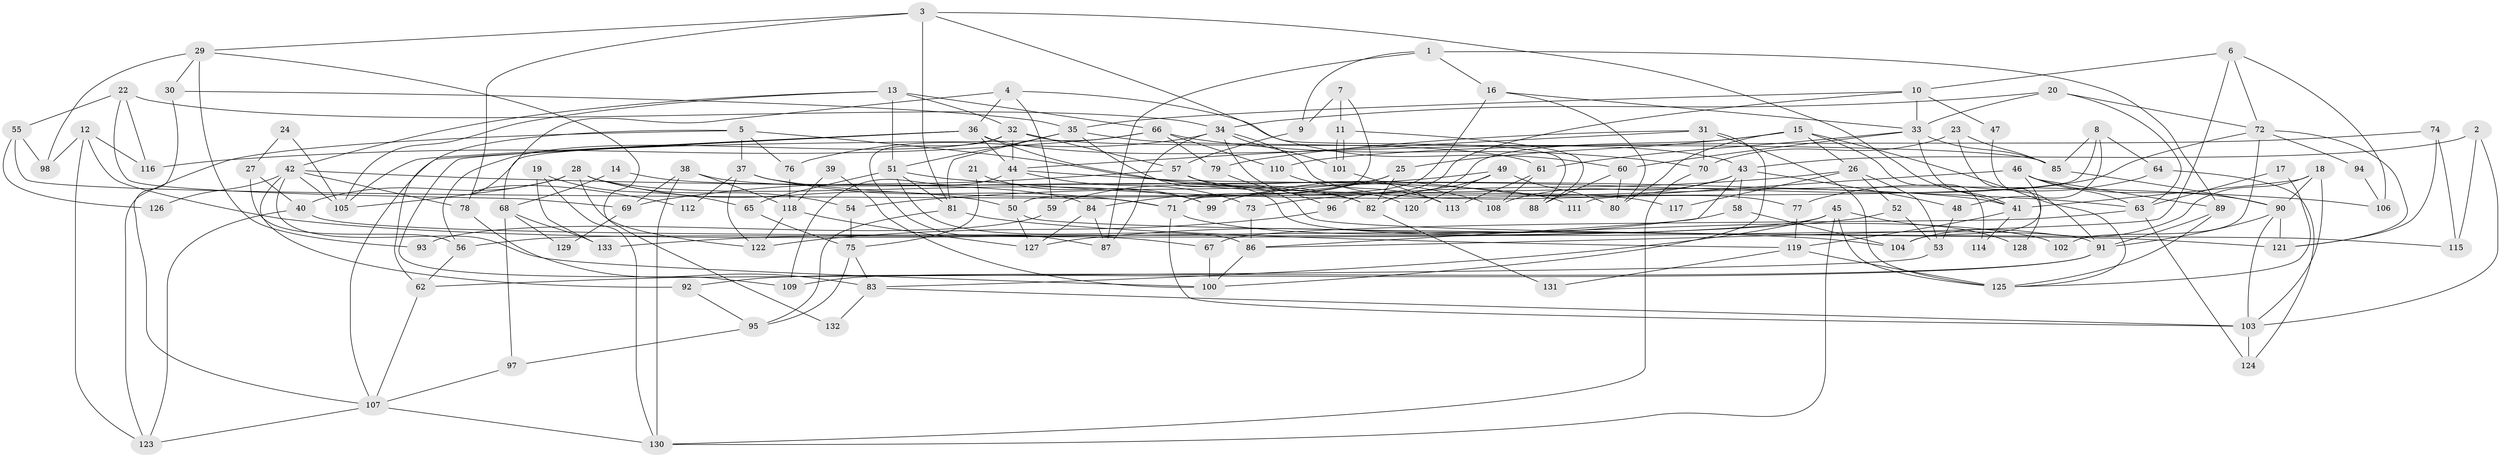 // coarse degree distribution, {8: 0.029850746268656716, 9: 0.08955223880597014, 4: 0.16417910447761194, 5: 0.11940298507462686, 3: 0.13432835820895522, 6: 0.208955223880597, 2: 0.07462686567164178, 7: 0.11940298507462686, 11: 0.04477611940298507, 10: 0.014925373134328358}
// Generated by graph-tools (version 1.1) at 2025/37/03/04/25 23:37:01]
// undirected, 133 vertices, 266 edges
graph export_dot {
  node [color=gray90,style=filled];
  1;
  2;
  3;
  4;
  5;
  6;
  7;
  8;
  9;
  10;
  11;
  12;
  13;
  14;
  15;
  16;
  17;
  18;
  19;
  20;
  21;
  22;
  23;
  24;
  25;
  26;
  27;
  28;
  29;
  30;
  31;
  32;
  33;
  34;
  35;
  36;
  37;
  38;
  39;
  40;
  41;
  42;
  43;
  44;
  45;
  46;
  47;
  48;
  49;
  50;
  51;
  52;
  53;
  54;
  55;
  56;
  57;
  58;
  59;
  60;
  61;
  62;
  63;
  64;
  65;
  66;
  67;
  68;
  69;
  70;
  71;
  72;
  73;
  74;
  75;
  76;
  77;
  78;
  79;
  80;
  81;
  82;
  83;
  84;
  85;
  86;
  87;
  88;
  89;
  90;
  91;
  92;
  93;
  94;
  95;
  96;
  97;
  98;
  99;
  100;
  101;
  102;
  103;
  104;
  105;
  106;
  107;
  108;
  109;
  110;
  111;
  112;
  113;
  114;
  115;
  116;
  117;
  118;
  119;
  120;
  121;
  122;
  123;
  124;
  125;
  126;
  127;
  128;
  129;
  130;
  131;
  132;
  133;
  1 -- 87;
  1 -- 9;
  1 -- 16;
  1 -- 89;
  2 -- 43;
  2 -- 103;
  2 -- 115;
  3 -- 78;
  3 -- 41;
  3 -- 29;
  3 -- 81;
  3 -- 88;
  4 -- 60;
  4 -- 36;
  4 -- 59;
  4 -- 112;
  5 -- 108;
  5 -- 37;
  5 -- 62;
  5 -- 76;
  5 -- 123;
  6 -- 86;
  6 -- 72;
  6 -- 10;
  6 -- 106;
  7 -- 11;
  7 -- 50;
  7 -- 9;
  8 -- 85;
  8 -- 71;
  8 -- 48;
  8 -- 64;
  9 -- 57;
  10 -- 35;
  10 -- 33;
  10 -- 47;
  10 -- 96;
  11 -- 88;
  11 -- 101;
  11 -- 101;
  12 -- 104;
  12 -- 123;
  12 -- 98;
  12 -- 116;
  13 -- 42;
  13 -- 105;
  13 -- 32;
  13 -- 51;
  13 -- 66;
  14 -- 84;
  14 -- 68;
  15 -- 125;
  15 -- 82;
  15 -- 25;
  15 -- 26;
  15 -- 80;
  15 -- 114;
  16 -- 33;
  16 -- 71;
  16 -- 80;
  17 -- 125;
  17 -- 63;
  18 -- 104;
  18 -- 103;
  18 -- 41;
  18 -- 90;
  19 -- 65;
  19 -- 130;
  19 -- 133;
  20 -- 33;
  20 -- 63;
  20 -- 34;
  20 -- 72;
  21 -- 75;
  21 -- 99;
  22 -- 34;
  22 -- 116;
  22 -- 55;
  22 -- 69;
  23 -- 85;
  23 -- 70;
  23 -- 128;
  24 -- 27;
  24 -- 105;
  25 -- 82;
  25 -- 59;
  25 -- 84;
  26 -- 73;
  26 -- 52;
  26 -- 53;
  26 -- 117;
  27 -- 56;
  27 -- 40;
  28 -- 50;
  28 -- 105;
  28 -- 40;
  28 -- 54;
  28 -- 99;
  28 -- 122;
  29 -- 98;
  29 -- 30;
  29 -- 93;
  29 -- 132;
  30 -- 35;
  30 -- 107;
  31 -- 125;
  31 -- 79;
  31 -- 44;
  31 -- 70;
  31 -- 100;
  32 -- 44;
  32 -- 56;
  32 -- 57;
  32 -- 85;
  32 -- 87;
  33 -- 85;
  33 -- 41;
  33 -- 60;
  33 -- 61;
  34 -- 101;
  34 -- 76;
  34 -- 77;
  34 -- 87;
  34 -- 120;
  35 -- 81;
  35 -- 91;
  35 -- 51;
  35 -- 61;
  36 -- 43;
  36 -- 44;
  36 -- 82;
  36 -- 105;
  36 -- 107;
  36 -- 109;
  37 -- 41;
  37 -- 122;
  37 -- 71;
  37 -- 112;
  38 -- 69;
  38 -- 130;
  38 -- 82;
  38 -- 118;
  39 -- 100;
  39 -- 118;
  40 -- 123;
  40 -- 67;
  41 -- 114;
  41 -- 119;
  42 -- 100;
  42 -- 63;
  42 -- 78;
  42 -- 92;
  42 -- 105;
  42 -- 126;
  43 -- 86;
  43 -- 48;
  43 -- 58;
  43 -- 99;
  43 -- 108;
  44 -- 109;
  44 -- 50;
  44 -- 73;
  44 -- 111;
  45 -- 130;
  45 -- 56;
  45 -- 83;
  45 -- 125;
  45 -- 128;
  46 -- 89;
  46 -- 90;
  46 -- 63;
  46 -- 104;
  46 -- 111;
  47 -- 91;
  48 -- 53;
  49 -- 82;
  49 -- 80;
  49 -- 54;
  49 -- 120;
  50 -- 127;
  50 -- 115;
  51 -- 65;
  51 -- 81;
  51 -- 86;
  51 -- 106;
  52 -- 53;
  52 -- 133;
  53 -- 62;
  54 -- 75;
  55 -- 71;
  55 -- 98;
  55 -- 126;
  56 -- 62;
  57 -- 121;
  57 -- 69;
  57 -- 117;
  58 -- 127;
  58 -- 104;
  59 -- 93;
  60 -- 80;
  60 -- 88;
  61 -- 108;
  61 -- 113;
  62 -- 107;
  63 -- 124;
  63 -- 67;
  64 -- 77;
  64 -- 124;
  65 -- 75;
  66 -- 68;
  66 -- 70;
  66 -- 79;
  66 -- 110;
  66 -- 116;
  67 -- 100;
  68 -- 133;
  68 -- 97;
  68 -- 129;
  69 -- 129;
  70 -- 130;
  71 -- 102;
  71 -- 103;
  72 -- 99;
  72 -- 94;
  72 -- 102;
  72 -- 121;
  73 -- 86;
  74 -- 115;
  74 -- 121;
  74 -- 110;
  75 -- 95;
  75 -- 83;
  76 -- 118;
  77 -- 119;
  78 -- 83;
  79 -- 96;
  81 -- 95;
  81 -- 119;
  82 -- 131;
  83 -- 103;
  83 -- 132;
  84 -- 87;
  84 -- 127;
  85 -- 90;
  86 -- 100;
  89 -- 125;
  89 -- 91;
  90 -- 103;
  90 -- 91;
  90 -- 121;
  91 -- 92;
  91 -- 109;
  92 -- 95;
  94 -- 106;
  95 -- 97;
  96 -- 122;
  97 -- 107;
  101 -- 113;
  103 -- 124;
  107 -- 123;
  107 -- 130;
  110 -- 113;
  118 -- 122;
  118 -- 127;
  119 -- 125;
  119 -- 131;
}
